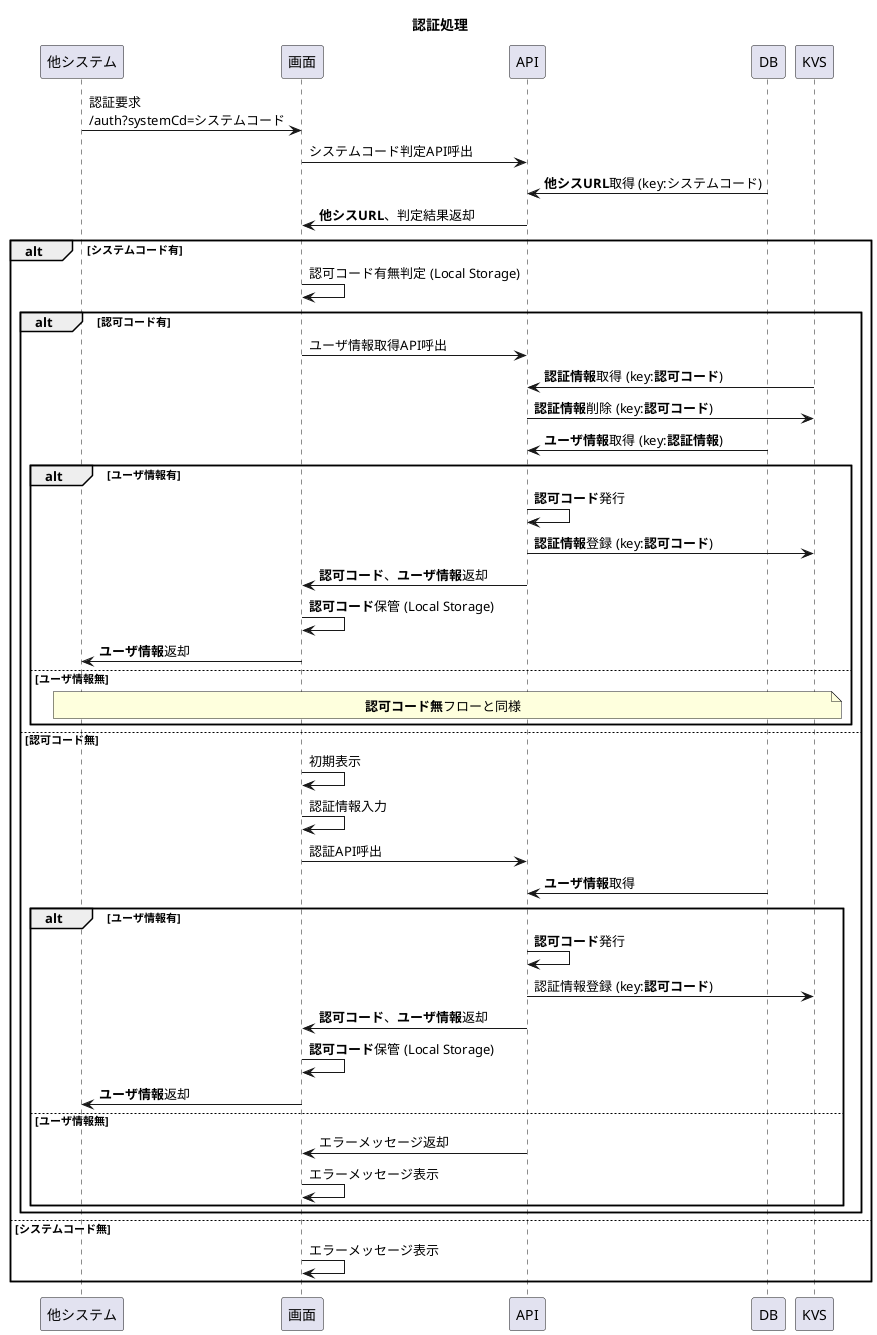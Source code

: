 @startuml auth
title 認証処理
"他システム" -> "画面" : 認証要求\n/auth?systemCd=システムコード
"画面" -> "API" : システムコード判定API呼出
"DB" -> "API" : **他シスURL**取得 (key:システムコード)
"API" -> "画面" : **他シスURL**、判定結果返却
alt システムコード有
"画面" -> "画面" : 認可コード有無判定 (Local Storage)
alt 認可コード有
"画面" -> "API" : ユーザ情報取得API呼出
"KVS" -> "API" : **認証情報**取得 (key:**認可コード**)
"API" -> "KVS" : **認証情報**削除 (key:**認可コード**)
"DB" -> "API" : **ユーザ情報**取得 (key:**認証情報**)
alt ユーザ情報有
"API" -> "API" : **認可コード**発行
"API" -> "KVS" : **認証情報**登録 (key:**認可コード**)
"API" -> "画面" : **認可コード**、**ユーザ情報**返却
"画面" -> "画面" : **認可コード**保管 (Local Storage)
"画面" -> "他システム" : **ユーザ情報**返却
else ユーザ情報無
note over 他システム, KVS
**認可コード無**フローと同様
end note
end
else 認可コード無
"画面" -> "画面" : 初期表示
"画面" -> "画面" : 認証情報入力
"画面" -> "API" : 認証API呼出
"DB" -> "API" : **ユーザ情報**取得
alt ユーザ情報有
"API" -> "API" : **認可コード**発行
"API" -> "KVS" : 認証情報登録 (key:**認可コード**)
"API" -> "画面" : **認可コード**、**ユーザ情報**返却
"画面" -> "画面" : **認可コード**保管 (Local Storage)
"画面" -> "他システム" : **ユーザ情報**返却
else ユーザ情報無
"API" -> "画面" : エラーメッセージ返却
"画面" -> "画面" : エラーメッセージ表示
end
end
else システムコード無
"画面" -> "画面" : エラーメッセージ表示
end
@enduml